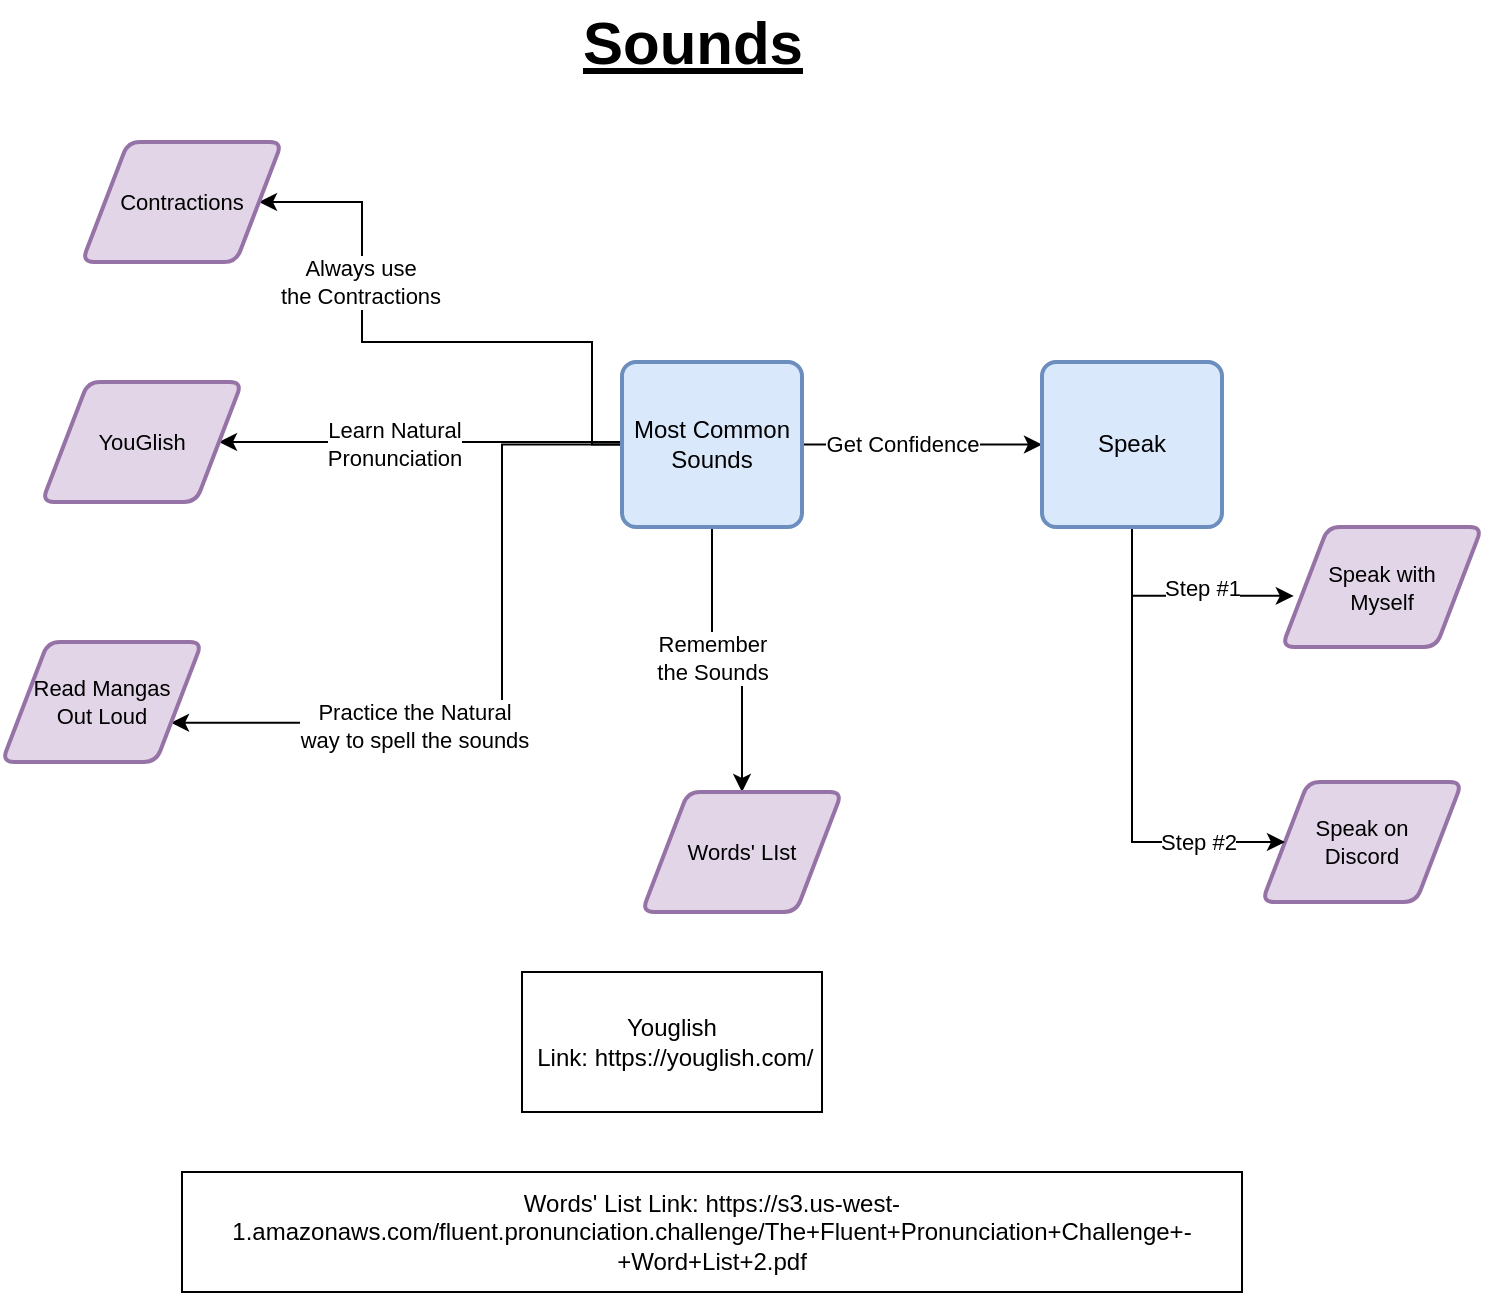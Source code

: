 <mxfile version="15.6.8" type="github" pages="2">
  <diagram id="MU_yDZtVSF_CshAC8WVe" name="1 - Mastering the Sounds">
    <mxGraphModel dx="1164" dy="462" grid="1" gridSize="10" guides="1" tooltips="1" connect="1" arrows="1" fold="1" page="1" pageScale="1" pageWidth="827" pageHeight="1169" math="0" shadow="0">
      <root>
        <mxCell id="0" />
        <mxCell id="1" parent="0" />
        <mxCell id="lbNhMh24D-Q8IX85SVq0-1" value="Sounds" style="text;html=1;resizable=0;autosize=1;align=center;verticalAlign=middle;points=[];rounded=0;fontStyle=5;dashed=1;shadow=0;sketch=0;glass=0;fontSize=30;direction=west;rotation=0;" vertex="1" parent="1">
          <mxGeometry x="350" y="20" width="130" height="40" as="geometry" />
        </mxCell>
        <mxCell id="lbNhMh24D-Q8IX85SVq0-10" style="edgeStyle=orthogonalEdgeStyle;rounded=0;orthogonalLoop=1;jettySize=auto;html=1;entryX=1;entryY=0.5;entryDx=0;entryDy=0;" edge="1" parent="1" source="lbNhMh24D-Q8IX85SVq0-2" target="lbNhMh24D-Q8IX85SVq0-3">
          <mxGeometry relative="1" as="geometry">
            <Array as="points">
              <mxPoint x="270" y="240" />
              <mxPoint x="270" y="240" />
            </Array>
          </mxGeometry>
        </mxCell>
        <mxCell id="lbNhMh24D-Q8IX85SVq0-12" value="Learn Natural&lt;br&gt;Pronunciation" style="edgeLabel;html=1;align=center;verticalAlign=middle;resizable=0;points=[];" vertex="1" connectable="0" parent="lbNhMh24D-Q8IX85SVq0-10">
          <mxGeometry x="0.492" y="-3" relative="1" as="geometry">
            <mxPoint x="36" y="4" as="offset" />
          </mxGeometry>
        </mxCell>
        <mxCell id="lbNhMh24D-Q8IX85SVq0-14" style="edgeStyle=orthogonalEdgeStyle;rounded=0;orthogonalLoop=1;jettySize=auto;html=1;entryX=1;entryY=0.75;entryDx=0;entryDy=0;" edge="1" parent="1" source="lbNhMh24D-Q8IX85SVq0-2" target="lbNhMh24D-Q8IX85SVq0-6">
          <mxGeometry relative="1" as="geometry">
            <Array as="points">
              <mxPoint x="320" y="380" />
            </Array>
          </mxGeometry>
        </mxCell>
        <mxCell id="lbNhMh24D-Q8IX85SVq0-15" value="Practice the Natural&lt;br&gt;way to spell the sounds" style="edgeLabel;html=1;align=center;verticalAlign=middle;resizable=0;points=[];" vertex="1" connectable="0" parent="lbNhMh24D-Q8IX85SVq0-14">
          <mxGeometry x="0.549" y="1" relative="1" as="geometry">
            <mxPoint x="39" as="offset" />
          </mxGeometry>
        </mxCell>
        <mxCell id="lbNhMh24D-Q8IX85SVq0-17" style="edgeStyle=orthogonalEdgeStyle;rounded=0;orthogonalLoop=1;jettySize=auto;html=1;entryX=1;entryY=0.5;entryDx=0;entryDy=0;" edge="1" parent="1" source="lbNhMh24D-Q8IX85SVq0-2" target="lbNhMh24D-Q8IX85SVq0-5">
          <mxGeometry relative="1" as="geometry">
            <Array as="points">
              <mxPoint x="365" y="190" />
              <mxPoint x="250" y="190" />
              <mxPoint x="250" y="120" />
            </Array>
          </mxGeometry>
        </mxCell>
        <mxCell id="lbNhMh24D-Q8IX85SVq0-18" value="Always use&lt;br&gt;the Contractions" style="edgeLabel;html=1;align=center;verticalAlign=middle;resizable=0;points=[];" vertex="1" connectable="0" parent="lbNhMh24D-Q8IX85SVq0-17">
          <mxGeometry x="0.397" y="1" relative="1" as="geometry">
            <mxPoint as="offset" />
          </mxGeometry>
        </mxCell>
        <mxCell id="lbNhMh24D-Q8IX85SVq0-20" style="edgeStyle=orthogonalEdgeStyle;rounded=0;orthogonalLoop=1;jettySize=auto;html=1;entryX=0;entryY=0.5;entryDx=0;entryDy=0;" edge="1" parent="1" source="lbNhMh24D-Q8IX85SVq0-2" target="lbNhMh24D-Q8IX85SVq0-9">
          <mxGeometry relative="1" as="geometry" />
        </mxCell>
        <mxCell id="lbNhMh24D-Q8IX85SVq0-21" value="Get Confidence" style="edgeLabel;html=1;align=center;verticalAlign=middle;resizable=0;points=[];" vertex="1" connectable="0" parent="lbNhMh24D-Q8IX85SVq0-20">
          <mxGeometry x="-0.299" y="2" relative="1" as="geometry">
            <mxPoint x="8" y="1" as="offset" />
          </mxGeometry>
        </mxCell>
        <mxCell id="lbNhMh24D-Q8IX85SVq0-28" style="edgeStyle=orthogonalEdgeStyle;rounded=0;orthogonalLoop=1;jettySize=auto;html=1;" edge="1" parent="1" source="lbNhMh24D-Q8IX85SVq0-2" target="lbNhMh24D-Q8IX85SVq0-4">
          <mxGeometry relative="1" as="geometry" />
        </mxCell>
        <mxCell id="lbNhMh24D-Q8IX85SVq0-29" value="Remember&lt;br&gt;the Sounds" style="edgeLabel;html=1;align=center;verticalAlign=middle;resizable=0;points=[];" vertex="1" connectable="0" parent="lbNhMh24D-Q8IX85SVq0-28">
          <mxGeometry x="-0.111" relative="1" as="geometry">
            <mxPoint as="offset" />
          </mxGeometry>
        </mxCell>
        <mxCell id="lbNhMh24D-Q8IX85SVq0-2" value="Most Common Sounds" style="rounded=1;whiteSpace=wrap;html=1;absoluteArcSize=1;arcSize=14;strokeWidth=2;fillColor=#dae8fc;strokeColor=#6c8ebf;" vertex="1" parent="1">
          <mxGeometry x="380" y="200" width="90" height="82.5" as="geometry" />
        </mxCell>
        <mxCell id="lbNhMh24D-Q8IX85SVq0-3" value="YouGlish" style="shape=parallelogram;html=1;strokeWidth=2;perimeter=parallelogramPerimeter;whiteSpace=wrap;rounded=1;arcSize=12;size=0.23;shadow=0;glass=0;sketch=0;fillColor=#e1d5e7;fontSize=11;strokeColor=#9673a6;" vertex="1" parent="1">
          <mxGeometry x="90" y="210" width="100" height="60" as="geometry" />
        </mxCell>
        <mxCell id="lbNhMh24D-Q8IX85SVq0-4" value="Words&#39; LIst" style="shape=parallelogram;html=1;strokeWidth=2;perimeter=parallelogramPerimeter;whiteSpace=wrap;rounded=1;arcSize=12;size=0.23;shadow=0;glass=0;sketch=0;fillColor=#e1d5e7;fontSize=11;strokeColor=#9673a6;" vertex="1" parent="1">
          <mxGeometry x="390" y="415" width="100" height="60" as="geometry" />
        </mxCell>
        <mxCell id="lbNhMh24D-Q8IX85SVq0-5" value="Contractions" style="shape=parallelogram;html=1;strokeWidth=2;perimeter=parallelogramPerimeter;whiteSpace=wrap;rounded=1;arcSize=12;size=0.23;shadow=0;glass=0;sketch=0;fillColor=#e1d5e7;fontSize=11;strokeColor=#9673a6;" vertex="1" parent="1">
          <mxGeometry x="110" y="90" width="100" height="60" as="geometry" />
        </mxCell>
        <mxCell id="lbNhMh24D-Q8IX85SVq0-6" value="Read Mangas&lt;br&gt;Out Loud" style="shape=parallelogram;html=1;strokeWidth=2;perimeter=parallelogramPerimeter;whiteSpace=wrap;rounded=1;arcSize=12;size=0.23;shadow=0;glass=0;sketch=0;fillColor=#e1d5e7;fontSize=11;strokeColor=#9673a6;" vertex="1" parent="1">
          <mxGeometry x="70" y="340" width="100" height="60" as="geometry" />
        </mxCell>
        <mxCell id="lbNhMh24D-Q8IX85SVq0-7" value="Speak with&lt;br&gt;Myself" style="shape=parallelogram;html=1;strokeWidth=2;perimeter=parallelogramPerimeter;whiteSpace=wrap;rounded=1;arcSize=12;size=0.23;shadow=0;glass=0;sketch=0;fillColor=#e1d5e7;fontSize=11;strokeColor=#9673a6;" vertex="1" parent="1">
          <mxGeometry x="710" y="282.5" width="100" height="60" as="geometry" />
        </mxCell>
        <mxCell id="lbNhMh24D-Q8IX85SVq0-8" value="Speak on&lt;br&gt;Discord" style="shape=parallelogram;html=1;strokeWidth=2;perimeter=parallelogramPerimeter;whiteSpace=wrap;rounded=1;arcSize=12;size=0.23;shadow=0;glass=0;sketch=0;fillColor=#e1d5e7;fontSize=11;strokeColor=#9673a6;" vertex="1" parent="1">
          <mxGeometry x="700" y="410" width="100" height="60" as="geometry" />
        </mxCell>
        <mxCell id="lbNhMh24D-Q8IX85SVq0-23" style="edgeStyle=orthogonalEdgeStyle;rounded=0;orthogonalLoop=1;jettySize=auto;html=1;entryX=0;entryY=0.5;entryDx=0;entryDy=0;" edge="1" parent="1" source="lbNhMh24D-Q8IX85SVq0-9" target="lbNhMh24D-Q8IX85SVq0-8">
          <mxGeometry relative="1" as="geometry">
            <Array as="points">
              <mxPoint x="635" y="440" />
            </Array>
          </mxGeometry>
        </mxCell>
        <mxCell id="lbNhMh24D-Q8IX85SVq0-26" value="Step #2" style="edgeLabel;html=1;align=center;verticalAlign=middle;resizable=0;points=[];" vertex="1" connectable="0" parent="lbNhMh24D-Q8IX85SVq0-23">
          <mxGeometry x="0.518" y="4" relative="1" as="geometry">
            <mxPoint x="13" y="4" as="offset" />
          </mxGeometry>
        </mxCell>
        <mxCell id="lbNhMh24D-Q8IX85SVq0-32" style="edgeStyle=orthogonalEdgeStyle;rounded=0;orthogonalLoop=1;jettySize=auto;html=1;entryX=0.059;entryY=0.574;entryDx=0;entryDy=0;entryPerimeter=0;" edge="1" parent="1" source="lbNhMh24D-Q8IX85SVq0-9" target="lbNhMh24D-Q8IX85SVq0-7">
          <mxGeometry relative="1" as="geometry">
            <Array as="points">
              <mxPoint x="635" y="317" />
            </Array>
          </mxGeometry>
        </mxCell>
        <mxCell id="lbNhMh24D-Q8IX85SVq0-33" value="Step #1" style="edgeLabel;html=1;align=center;verticalAlign=middle;resizable=0;points=[];" vertex="1" connectable="0" parent="lbNhMh24D-Q8IX85SVq0-32">
          <mxGeometry x="0.005" y="-2" relative="1" as="geometry">
            <mxPoint x="11" y="-6" as="offset" />
          </mxGeometry>
        </mxCell>
        <mxCell id="lbNhMh24D-Q8IX85SVq0-9" value="Speak" style="rounded=1;whiteSpace=wrap;html=1;absoluteArcSize=1;arcSize=14;strokeWidth=2;fillColor=#dae8fc;strokeColor=#6c8ebf;" vertex="1" parent="1">
          <mxGeometry x="590" y="200" width="90" height="82.5" as="geometry" />
        </mxCell>
        <mxCell id="lbNhMh24D-Q8IX85SVq0-30" value="Youglish&lt;br&gt;&amp;nbsp;Link:&amp;nbsp;https://youglish.com/" style="rounded=0;whiteSpace=wrap;html=1;" vertex="1" parent="1">
          <mxGeometry x="330" y="505" width="150" height="70" as="geometry" />
        </mxCell>
        <mxCell id="lbNhMh24D-Q8IX85SVq0-31" value="Words&#39; List Link:&amp;nbsp;https://s3.us-west-1.amazonaws.com/fluent.pronunciation.challenge/The+Fluent+Pronunciation+Challenge+-+Word+List+2.pdf" style="rounded=0;whiteSpace=wrap;html=1;" vertex="1" parent="1">
          <mxGeometry x="160" y="605" width="530" height="60" as="geometry" />
        </mxCell>
      </root>
    </mxGraphModel>
  </diagram>
  <diagram id="aZxajL0S6gC6csD1GXac" name="2 - Speak without Thinking">
    <mxGraphModel dx="1164" dy="462" grid="1" gridSize="10" guides="1" tooltips="1" connect="1" arrows="1" fold="1" page="1" pageScale="1" pageWidth="827" pageHeight="1169" math="0" shadow="0">
      <root>
        <mxCell id="Cd10RSg534kVP7aMXNiR-0" />
        <mxCell id="Cd10RSg534kVP7aMXNiR-1" parent="Cd10RSg534kVP7aMXNiR-0" />
        <mxCell id="J9QsXlOPBP3_kP1bE2PN-0" value="Speak without&lt;br&gt;Thinking" style="text;html=1;resizable=0;autosize=1;align=center;verticalAlign=middle;points=[];rounded=0;fontStyle=5;dashed=1;shadow=0;sketch=0;glass=0;fontSize=30;direction=west;rotation=0;" vertex="1" parent="Cd10RSg534kVP7aMXNiR-1">
          <mxGeometry x="305" width="220" height="80" as="geometry" />
        </mxCell>
        <mxCell id="HOcL1fVXIzmRyTH_UzaQ-5" style="edgeStyle=orthogonalEdgeStyle;rounded=0;orthogonalLoop=1;jettySize=auto;html=1;" edge="1" parent="Cd10RSg534kVP7aMXNiR-1" source="outEpWW_ZAS01-BAC8ac-0" target="HOcL1fVXIzmRyTH_UzaQ-0">
          <mxGeometry relative="1" as="geometry" />
        </mxCell>
        <mxCell id="HOcL1fVXIzmRyTH_UzaQ-6" value="#NoTranslations" style="edgeLabel;html=1;align=center;verticalAlign=middle;resizable=0;points=[];" vertex="1" connectable="0" parent="HOcL1fVXIzmRyTH_UzaQ-5">
          <mxGeometry x="0.281" y="4" relative="1" as="geometry">
            <mxPoint x="24" y="-4" as="offset" />
          </mxGeometry>
        </mxCell>
        <mxCell id="HOcL1fVXIzmRyTH_UzaQ-8" style="edgeStyle=orthogonalEdgeStyle;rounded=0;orthogonalLoop=1;jettySize=auto;html=1;entryX=1;entryY=0.5;entryDx=0;entryDy=0;" edge="1" parent="Cd10RSg534kVP7aMXNiR-1" source="outEpWW_ZAS01-BAC8ac-0" target="HOcL1fVXIzmRyTH_UzaQ-1">
          <mxGeometry relative="1" as="geometry">
            <Array as="points">
              <mxPoint x="380" y="270" />
              <mxPoint x="229" y="270" />
            </Array>
          </mxGeometry>
        </mxCell>
        <mxCell id="HOcL1fVXIzmRyTH_UzaQ-9" value="Just Open my Mouth&lt;br&gt;and Speak" style="edgeLabel;html=1;align=center;verticalAlign=middle;resizable=0;points=[];" vertex="1" connectable="0" parent="HOcL1fVXIzmRyTH_UzaQ-8">
          <mxGeometry x="0.549" y="1" relative="1" as="geometry">
            <mxPoint x="39" y="-1" as="offset" />
          </mxGeometry>
        </mxCell>
        <mxCell id="HOcL1fVXIzmRyTH_UzaQ-11" style="edgeStyle=orthogonalEdgeStyle;rounded=0;orthogonalLoop=1;jettySize=auto;html=1;entryX=0;entryY=0.5;entryDx=0;entryDy=0;" edge="1" parent="Cd10RSg534kVP7aMXNiR-1" source="outEpWW_ZAS01-BAC8ac-0" target="HOcL1fVXIzmRyTH_UzaQ-2">
          <mxGeometry relative="1" as="geometry">
            <Array as="points">
              <mxPoint x="425" y="130" />
            </Array>
          </mxGeometry>
        </mxCell>
        <mxCell id="HOcL1fVXIzmRyTH_UzaQ-12" value="Don&#39;t Struggle with&lt;br&gt;the Sounds" style="edgeLabel;html=1;align=center;verticalAlign=middle;resizable=0;points=[];" vertex="1" connectable="0" parent="HOcL1fVXIzmRyTH_UzaQ-11">
          <mxGeometry x="-0.119" y="2" relative="1" as="geometry">
            <mxPoint as="offset" />
          </mxGeometry>
        </mxCell>
        <mxCell id="HOcL1fVXIzmRyTH_UzaQ-13" style="edgeStyle=orthogonalEdgeStyle;rounded=0;orthogonalLoop=1;jettySize=auto;html=1;" edge="1" parent="Cd10RSg534kVP7aMXNiR-1" source="outEpWW_ZAS01-BAC8ac-0" target="HOcL1fVXIzmRyTH_UzaQ-3">
          <mxGeometry relative="1" as="geometry" />
        </mxCell>
        <mxCell id="HOcL1fVXIzmRyTH_UzaQ-14" value="Don&#39;t Struggle with&lt;br&gt;the Contractions" style="edgeLabel;html=1;align=center;verticalAlign=middle;resizable=0;points=[];" vertex="1" connectable="0" parent="HOcL1fVXIzmRyTH_UzaQ-13">
          <mxGeometry x="0.109" y="-2" relative="1" as="geometry">
            <mxPoint as="offset" />
          </mxGeometry>
        </mxCell>
        <mxCell id="HOcL1fVXIzmRyTH_UzaQ-15" style="edgeStyle=orthogonalEdgeStyle;rounded=0;orthogonalLoop=1;jettySize=auto;html=1;" edge="1" parent="Cd10RSg534kVP7aMXNiR-1" source="outEpWW_ZAS01-BAC8ac-0" target="HOcL1fVXIzmRyTH_UzaQ-4">
          <mxGeometry relative="1" as="geometry" />
        </mxCell>
        <mxCell id="HOcL1fVXIzmRyTH_UzaQ-16" value="Using English as&lt;br&gt;my Mother Tongue" style="edgeLabel;html=1;align=center;verticalAlign=middle;resizable=0;points=[];" vertex="1" connectable="0" parent="HOcL1fVXIzmRyTH_UzaQ-15">
          <mxGeometry x="-0.121" y="-4" relative="1" as="geometry">
            <mxPoint as="offset" />
          </mxGeometry>
        </mxCell>
        <mxCell id="outEpWW_ZAS01-BAC8ac-0" value="Speak" style="rounded=1;whiteSpace=wrap;html=1;absoluteArcSize=1;arcSize=14;strokeWidth=2;fillColor=#dae8fc;strokeColor=#6c8ebf;" vertex="1" parent="Cd10RSg534kVP7aMXNiR-1">
          <mxGeometry x="380" y="160" width="90" height="82.5" as="geometry" />
        </mxCell>
        <mxCell id="HOcL1fVXIzmRyTH_UzaQ-0" value="Farewall&lt;br&gt;Translations" style="shape=parallelogram;html=1;strokeWidth=2;perimeter=parallelogramPerimeter;whiteSpace=wrap;rounded=1;arcSize=12;size=0.23;shadow=0;glass=0;sketch=0;fillColor=#e1d5e7;fontSize=11;strokeColor=#9673a6;" vertex="1" parent="Cd10RSg534kVP7aMXNiR-1">
          <mxGeometry x="150" y="130" width="100" height="60" as="geometry" />
        </mxCell>
        <mxCell id="HOcL1fVXIzmRyTH_UzaQ-1" value="Get &lt;br&gt;Confidence" style="shape=parallelogram;html=1;strokeWidth=2;perimeter=parallelogramPerimeter;whiteSpace=wrap;rounded=1;arcSize=12;size=0.23;shadow=0;glass=0;sketch=0;fillColor=#e1d5e7;fontSize=11;strokeColor=#9673a6;" vertex="1" parent="Cd10RSg534kVP7aMXNiR-1">
          <mxGeometry x="130" y="230" width="100" height="60" as="geometry" />
        </mxCell>
        <mxCell id="HOcL1fVXIzmRyTH_UzaQ-2" value="Master the&lt;br&gt;Common&lt;br&gt;Sounds" style="shape=parallelogram;html=1;strokeWidth=2;perimeter=parallelogramPerimeter;whiteSpace=wrap;rounded=1;arcSize=12;size=0.23;shadow=0;glass=0;sketch=0;fillColor=#e1d5e7;fontSize=11;strokeColor=#9673a6;" vertex="1" parent="Cd10RSg534kVP7aMXNiR-1">
          <mxGeometry x="610" y="100" width="100" height="60" as="geometry" />
        </mxCell>
        <mxCell id="HOcL1fVXIzmRyTH_UzaQ-3" value="Master the&lt;br&gt;Contractioons" style="shape=parallelogram;html=1;strokeWidth=2;perimeter=parallelogramPerimeter;whiteSpace=wrap;rounded=1;arcSize=12;size=0.23;shadow=0;glass=0;sketch=0;fillColor=#e1d5e7;fontSize=11;strokeColor=#9673a6;" vertex="1" parent="Cd10RSg534kVP7aMXNiR-1">
          <mxGeometry x="620" y="210" width="100" height="60" as="geometry" />
        </mxCell>
        <mxCell id="HOcL1fVXIzmRyTH_UzaQ-4" value="Train my Brain&lt;br&gt;to Think Just&lt;br&gt;in English" style="shape=parallelogram;html=1;strokeWidth=2;perimeter=parallelogramPerimeter;whiteSpace=wrap;rounded=1;arcSize=12;size=0.23;shadow=0;glass=0;sketch=0;fillColor=#e1d5e7;fontSize=11;strokeColor=#9673a6;" vertex="1" parent="Cd10RSg534kVP7aMXNiR-1">
          <mxGeometry x="430" y="340" width="130" height="70" as="geometry" />
        </mxCell>
      </root>
    </mxGraphModel>
  </diagram>
</mxfile>
